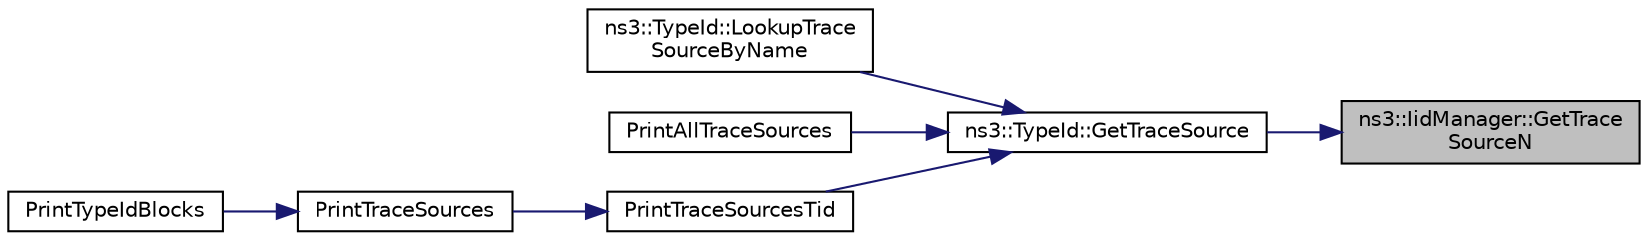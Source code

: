 digraph "ns3::IidManager::GetTraceSourceN"
{
 // LATEX_PDF_SIZE
  edge [fontname="Helvetica",fontsize="10",labelfontname="Helvetica",labelfontsize="10"];
  node [fontname="Helvetica",fontsize="10",shape=record];
  rankdir="RL";
  Node1 [label="ns3::IidManager::GetTrace\lSourceN",height=0.2,width=0.4,color="black", fillcolor="grey75", style="filled", fontcolor="black",tooltip="Get the number of Trace sources."];
  Node1 -> Node2 [dir="back",color="midnightblue",fontsize="10",style="solid",fontname="Helvetica"];
  Node2 [label="ns3::TypeId::GetTraceSource",height=0.2,width=0.4,color="black", fillcolor="white", style="filled",URL="$classns3_1_1_type_id.html#a2dfab5022983f7b4fd4bafbb5a5bcc31",tooltip="Get the trace source by index."];
  Node2 -> Node3 [dir="back",color="midnightblue",fontsize="10",style="solid",fontname="Helvetica"];
  Node3 [label="ns3::TypeId::LookupTrace\lSourceByName",height=0.2,width=0.4,color="black", fillcolor="white", style="filled",URL="$classns3_1_1_type_id.html#af8bbf87c709acb4a6433fd24be09d2b9",tooltip="Find a TraceSource by name, retrieving the associated TraceSourceInformation."];
  Node2 -> Node4 [dir="back",color="midnightblue",fontsize="10",style="solid",fontname="Helvetica"];
  Node4 [label="PrintAllTraceSources",height=0.2,width=0.4,color="black", fillcolor="white", style="filled",URL="$print-introspected-doxygen_8cc.html#a23d80244adcc8de3ea7f21080a6d9bbe",tooltip="Print the list of all Trace sources."];
  Node2 -> Node5 [dir="back",color="midnightblue",fontsize="10",style="solid",fontname="Helvetica"];
  Node5 [label="PrintTraceSourcesTid",height=0.2,width=0.4,color="black", fillcolor="white", style="filled",URL="$print-introspected-doxygen_8cc.html#a034277f98f312c9a9740880425a06b96",tooltip="Print direct Trace sources for this TypeId."];
  Node5 -> Node6 [dir="back",color="midnightblue",fontsize="10",style="solid",fontname="Helvetica"];
  Node6 [label="PrintTraceSources",height=0.2,width=0.4,color="black", fillcolor="white", style="filled",URL="$print-introspected-doxygen_8cc.html#aa2166166c1bd1796ad0b51f7273491df",tooltip="Print the Trace sources block for tid, including Trace sources declared in base classes."];
  Node6 -> Node7 [dir="back",color="midnightblue",fontsize="10",style="solid",fontname="Helvetica"];
  Node7 [label="PrintTypeIdBlocks",height=0.2,width=0.4,color="black", fillcolor="white", style="filled",URL="$print-introspected-doxygen_8cc.html#a62645d02d71b5d1622ccb9f16d5fa412",tooltip="Print the doxy block for each TypeId."];
}
